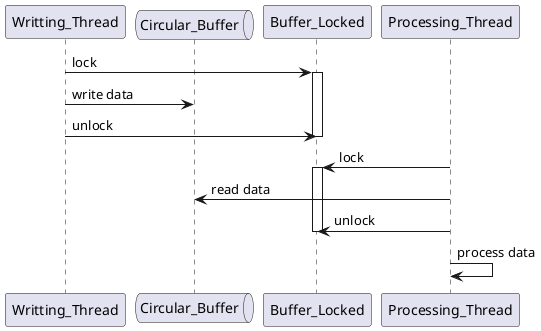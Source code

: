 @startuml Threads_sequence
participant Writting_Thread as th1
queue   Circular_Buffer as buff
participant Buffer_Locked as locked
participant Processing_Thread as th2

th1 -> locked : lock
activate locked
th1 -> buff : write data
th1 -> locked : unlock
deactivate locked

th2 -> locked : lock
activate locked
th2 -> buff : read data
th2 -> locked : unlock
deactivate locked

th2 -> th2 : process data

@enduml

